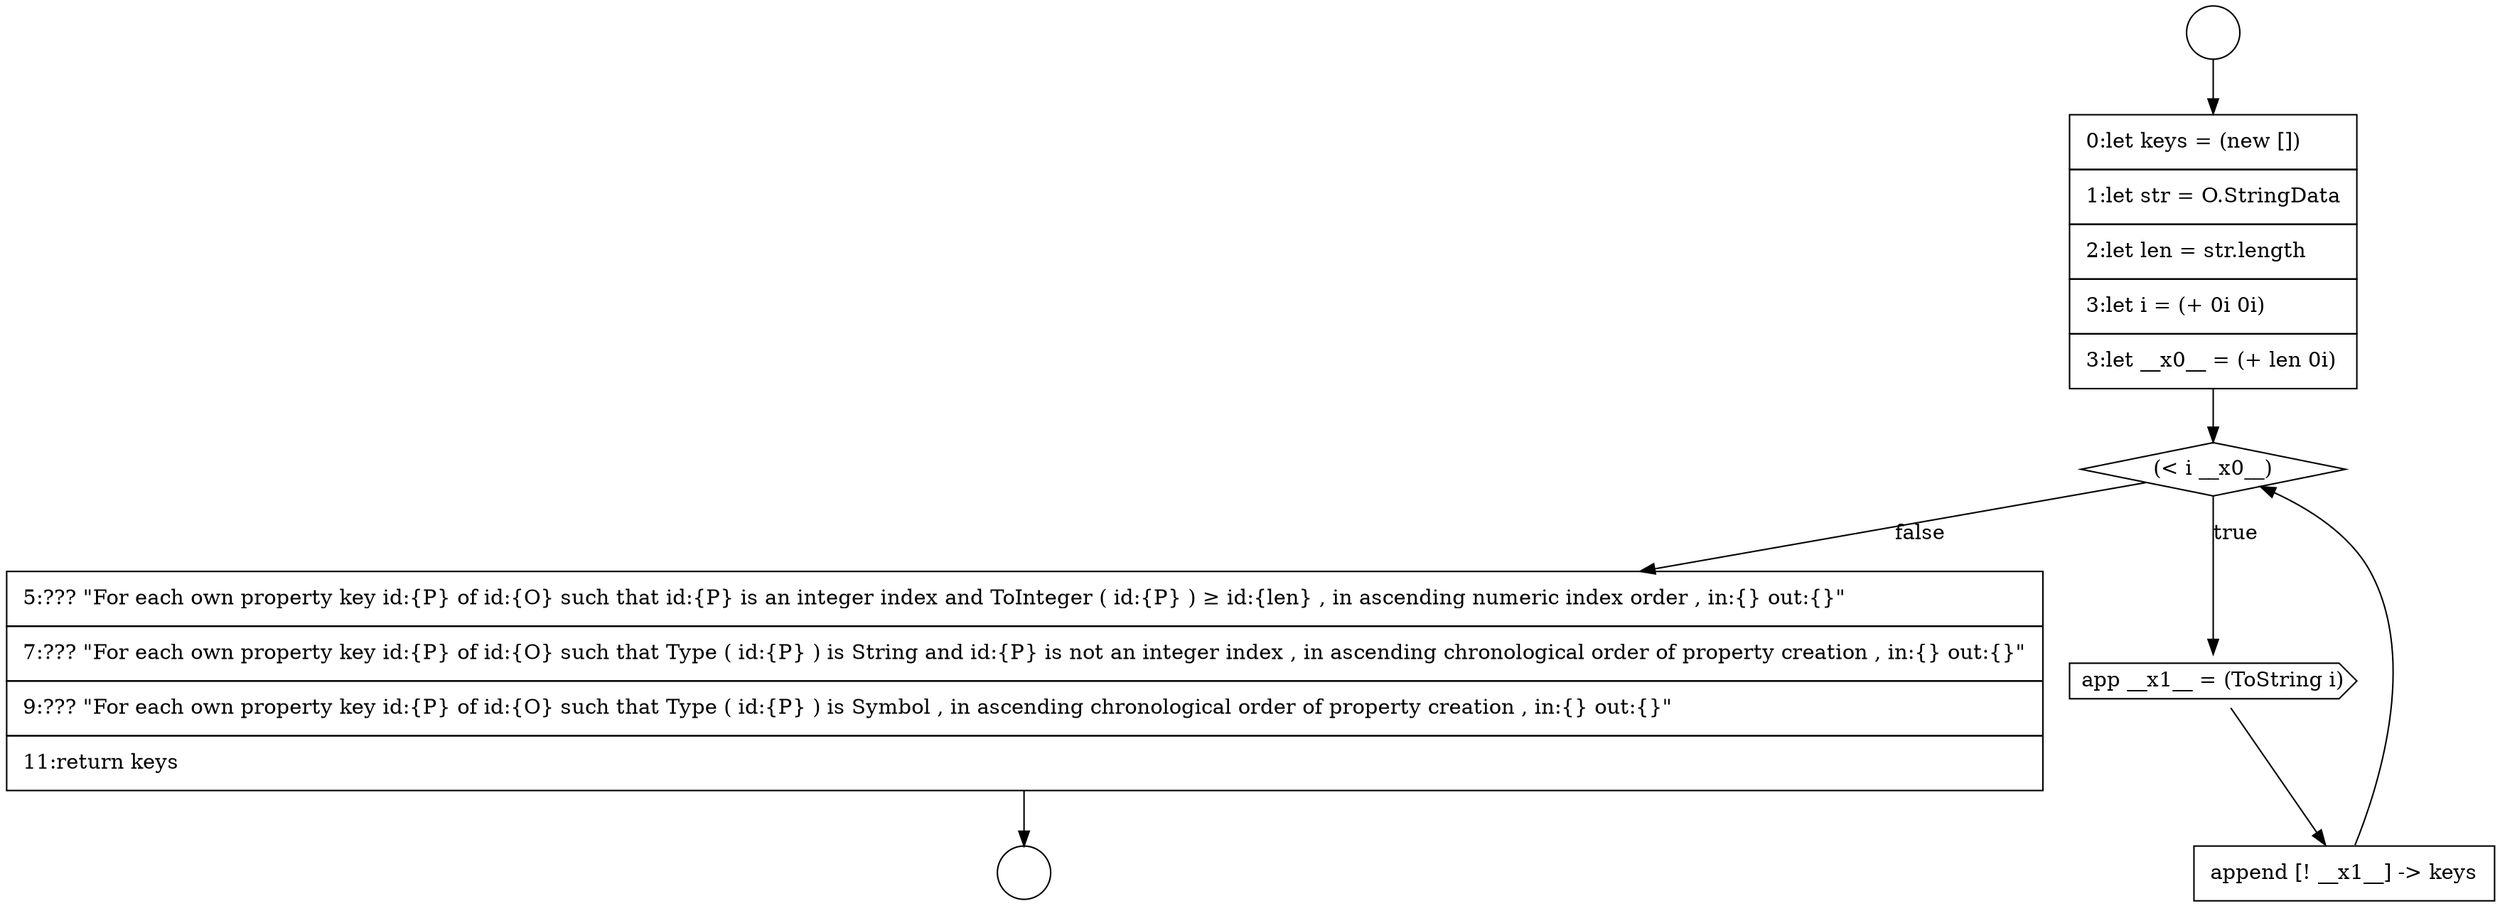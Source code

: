 digraph {
  node2227 [shape=none, margin=0, label=<<font color="black">
    <table border="0" cellborder="1" cellspacing="0" cellpadding="10">
      <tr><td align="left">5:??? &quot;For each own property key id:{P} of id:{O} such that id:{P} is an integer index and ToInteger ( id:{P} ) &ge; id:{len} , in ascending numeric index order , in:{} out:{}&quot;</td></tr>
      <tr><td align="left">7:??? &quot;For each own property key id:{P} of id:{O} such that Type ( id:{P} ) is String and id:{P} is not an integer index , in ascending chronological order of property creation , in:{} out:{}&quot;</td></tr>
      <tr><td align="left">9:??? &quot;For each own property key id:{P} of id:{O} such that Type ( id:{P} ) is Symbol , in ascending chronological order of property creation , in:{} out:{}&quot;</td></tr>
      <tr><td align="left">11:return keys</td></tr>
    </table>
  </font>> color="black" fillcolor="white" style=filled]
  node2222 [shape=circle label=" " color="black" fillcolor="white" style=filled]
  node2221 [shape=circle label=" " color="black" fillcolor="white" style=filled]
  node2225 [shape=cds, label=<<font color="black">app __x1__ = (ToString i)</font>> color="black" fillcolor="white" style=filled]
  node2224 [shape=diamond, label=<<font color="black">(&lt; i __x0__)</font>> color="black" fillcolor="white" style=filled]
  node2226 [shape=none, margin=0, label=<<font color="black">
    <table border="0" cellborder="1" cellspacing="0" cellpadding="10">
      <tr><td align="left">append [! __x1__] -&gt; keys</td></tr>
    </table>
  </font>> color="black" fillcolor="white" style=filled]
  node2223 [shape=none, margin=0, label=<<font color="black">
    <table border="0" cellborder="1" cellspacing="0" cellpadding="10">
      <tr><td align="left">0:let keys = (new [])</td></tr>
      <tr><td align="left">1:let str = O.StringData</td></tr>
      <tr><td align="left">2:let len = str.length</td></tr>
      <tr><td align="left">3:let i = (+ 0i 0i)</td></tr>
      <tr><td align="left">3:let __x0__ = (+ len 0i)</td></tr>
    </table>
  </font>> color="black" fillcolor="white" style=filled]
  node2223 -> node2224 [ color="black"]
  node2226 -> node2224 [ color="black"]
  node2221 -> node2223 [ color="black"]
  node2225 -> node2226 [ color="black"]
  node2227 -> node2222 [ color="black"]
  node2224 -> node2225 [label=<<font color="black">true</font>> color="black"]
  node2224 -> node2227 [label=<<font color="black">false</font>> color="black"]
}
